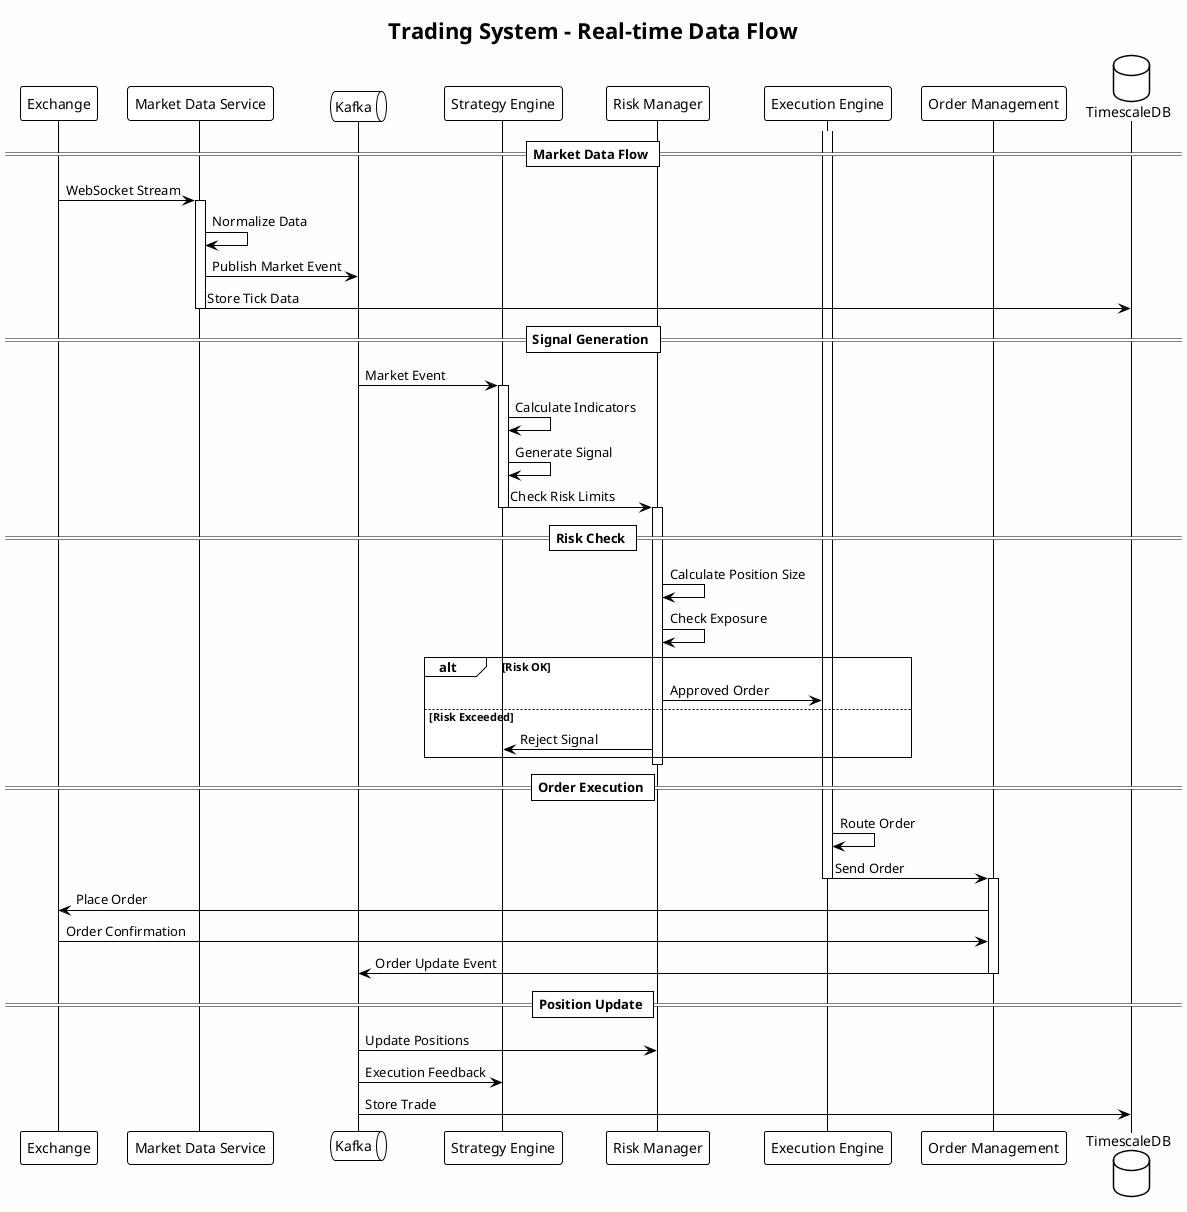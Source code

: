 @startuml Trading System Data Flow
!theme plain
skinparam backgroundColor #FEFEFE

title Trading System - Real-time Data Flow

participant "Exchange" as exchange
participant "Market Data Service" as mds
queue "Kafka" as kafka
participant "Strategy Engine" as strategy
participant "Risk Manager" as risk
participant "Execution Engine" as execution
participant "Order Management" as oms
database "TimescaleDB" as db

== Market Data Flow ==
exchange -> mds : WebSocket Stream
activate mds
mds -> mds : Normalize Data
mds -> kafka : Publish Market Event
mds -> db : Store Tick Data
deactivate mds

== Signal Generation ==
kafka -> strategy : Market Event
activate strategy
strategy -> strategy : Calculate Indicators
strategy -> strategy : Generate Signal
strategy -> risk : Check Risk Limits
deactivate strategy

== Risk Check ==
activate risk
risk -> risk : Calculate Position Size
risk -> risk : Check Exposure
alt Risk OK
    risk -> execution : Approved Order
else Risk Exceeded
    risk -> strategy : Reject Signal
end
deactivate risk

== Order Execution ==
activate execution
execution -> execution : Route Order
execution -> oms : Send Order
deactivate execution

activate oms
oms -> exchange : Place Order
exchange -> oms : Order Confirmation
oms -> kafka : Order Update Event
deactivate oms

== Position Update ==
kafka -> risk : Update Positions
kafka -> strategy : Execution Feedback
kafka -> db : Store Trade

@enduml